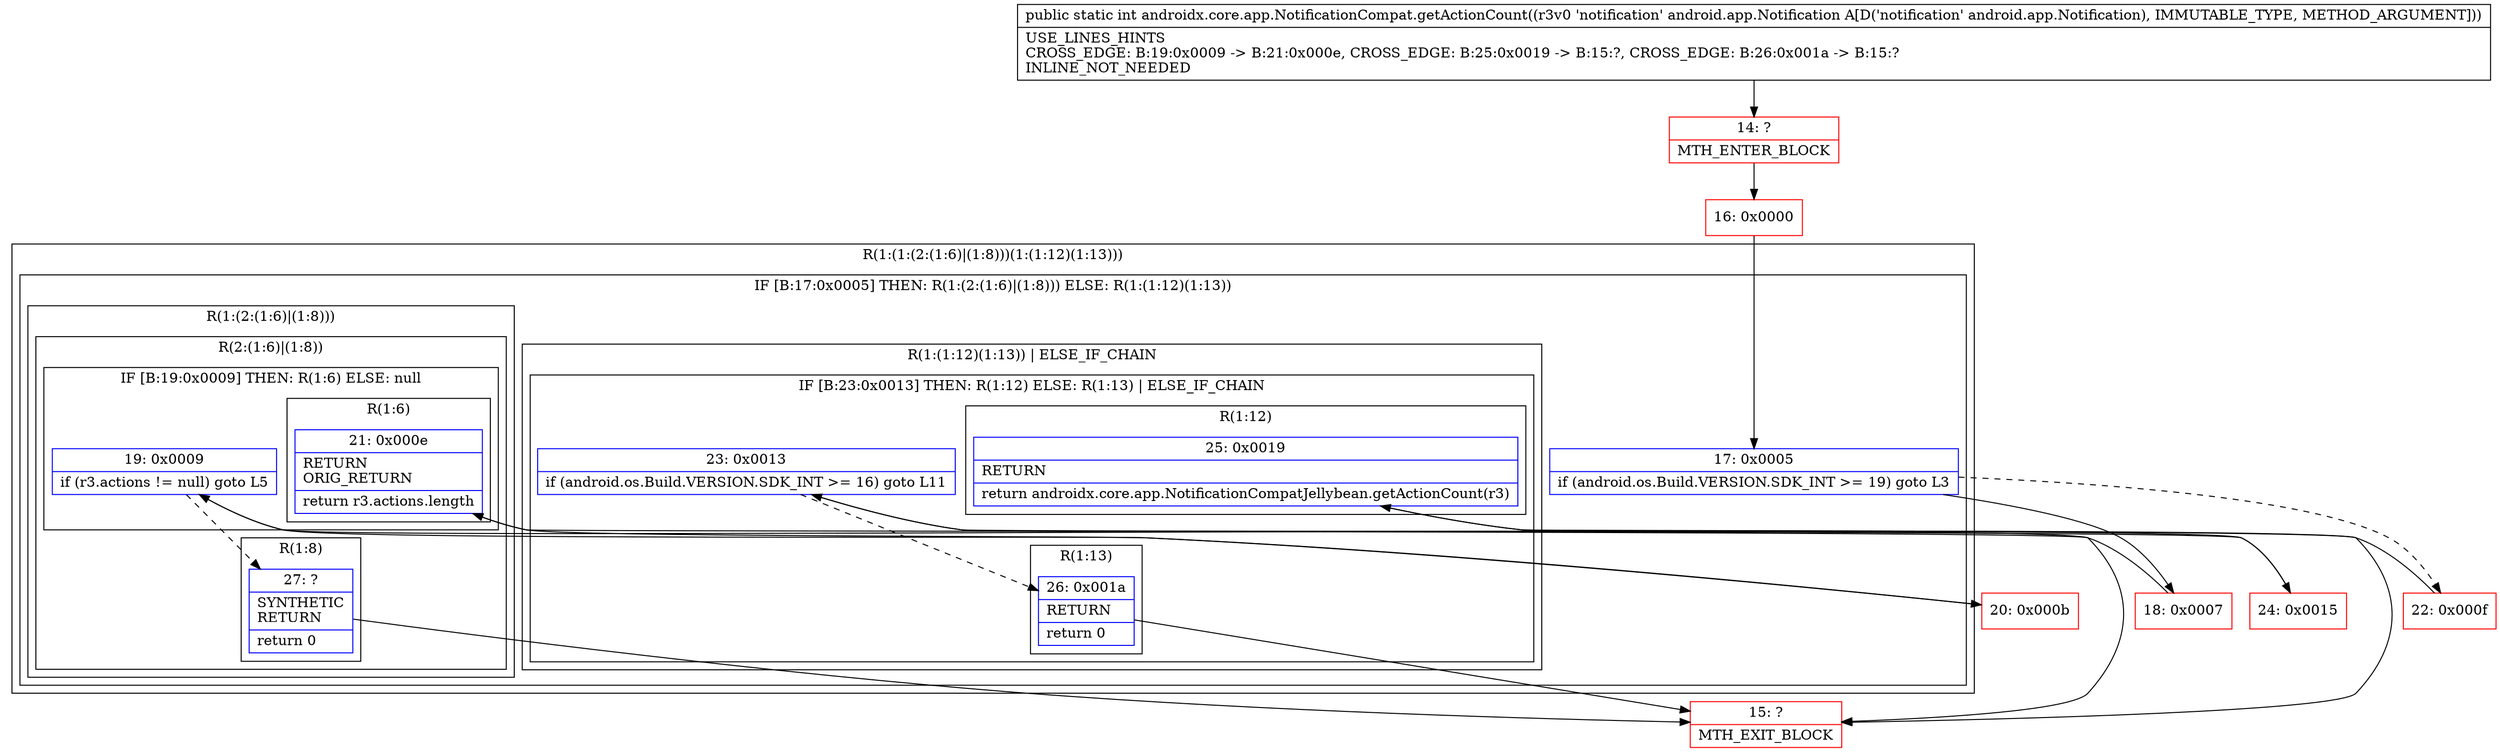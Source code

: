 digraph "CFG forandroidx.core.app.NotificationCompat.getActionCount(Landroid\/app\/Notification;)I" {
subgraph cluster_Region_390309365 {
label = "R(1:(1:(2:(1:6)|(1:8)))(1:(1:12)(1:13)))";
node [shape=record,color=blue];
subgraph cluster_IfRegion_215584991 {
label = "IF [B:17:0x0005] THEN: R(1:(2:(1:6)|(1:8))) ELSE: R(1:(1:12)(1:13))";
node [shape=record,color=blue];
Node_17 [shape=record,label="{17\:\ 0x0005|if (android.os.Build.VERSION.SDK_INT \>= 19) goto L3\l}"];
subgraph cluster_Region_1965896896 {
label = "R(1:(2:(1:6)|(1:8)))";
node [shape=record,color=blue];
subgraph cluster_Region_2136634310 {
label = "R(2:(1:6)|(1:8))";
node [shape=record,color=blue];
subgraph cluster_IfRegion_1966874069 {
label = "IF [B:19:0x0009] THEN: R(1:6) ELSE: null";
node [shape=record,color=blue];
Node_19 [shape=record,label="{19\:\ 0x0009|if (r3.actions != null) goto L5\l}"];
subgraph cluster_Region_899884229 {
label = "R(1:6)";
node [shape=record,color=blue];
Node_21 [shape=record,label="{21\:\ 0x000e|RETURN\lORIG_RETURN\l|return r3.actions.length\l}"];
}
}
subgraph cluster_Region_691309957 {
label = "R(1:8)";
node [shape=record,color=blue];
Node_27 [shape=record,label="{27\:\ ?|SYNTHETIC\lRETURN\l|return 0\l}"];
}
}
}
subgraph cluster_Region_89923366 {
label = "R(1:(1:12)(1:13)) | ELSE_IF_CHAIN\l";
node [shape=record,color=blue];
subgraph cluster_IfRegion_270235885 {
label = "IF [B:23:0x0013] THEN: R(1:12) ELSE: R(1:13) | ELSE_IF_CHAIN\l";
node [shape=record,color=blue];
Node_23 [shape=record,label="{23\:\ 0x0013|if (android.os.Build.VERSION.SDK_INT \>= 16) goto L11\l}"];
subgraph cluster_Region_1009967911 {
label = "R(1:12)";
node [shape=record,color=blue];
Node_25 [shape=record,label="{25\:\ 0x0019|RETURN\l|return androidx.core.app.NotificationCompatJellybean.getActionCount(r3)\l}"];
}
subgraph cluster_Region_828840321 {
label = "R(1:13)";
node [shape=record,color=blue];
Node_26 [shape=record,label="{26\:\ 0x001a|RETURN\l|return 0\l}"];
}
}
}
}
}
Node_14 [shape=record,color=red,label="{14\:\ ?|MTH_ENTER_BLOCK\l}"];
Node_16 [shape=record,color=red,label="{16\:\ 0x0000}"];
Node_18 [shape=record,color=red,label="{18\:\ 0x0007}"];
Node_20 [shape=record,color=red,label="{20\:\ 0x000b}"];
Node_15 [shape=record,color=red,label="{15\:\ ?|MTH_EXIT_BLOCK\l}"];
Node_22 [shape=record,color=red,label="{22\:\ 0x000f}"];
Node_24 [shape=record,color=red,label="{24\:\ 0x0015}"];
MethodNode[shape=record,label="{public static int androidx.core.app.NotificationCompat.getActionCount((r3v0 'notification' android.app.Notification A[D('notification' android.app.Notification), IMMUTABLE_TYPE, METHOD_ARGUMENT]))  | USE_LINES_HINTS\lCROSS_EDGE: B:19:0x0009 \-\> B:21:0x000e, CROSS_EDGE: B:25:0x0019 \-\> B:15:?, CROSS_EDGE: B:26:0x001a \-\> B:15:?\lINLINE_NOT_NEEDED\l}"];
MethodNode -> Node_14;Node_17 -> Node_18;
Node_17 -> Node_22[style=dashed];
Node_19 -> Node_20;
Node_19 -> Node_27[style=dashed];
Node_21 -> Node_15;
Node_27 -> Node_15;
Node_23 -> Node_24;
Node_23 -> Node_26[style=dashed];
Node_25 -> Node_15;
Node_26 -> Node_15;
Node_14 -> Node_16;
Node_16 -> Node_17;
Node_18 -> Node_19;
Node_20 -> Node_21;
Node_22 -> Node_23;
Node_24 -> Node_25;
}

